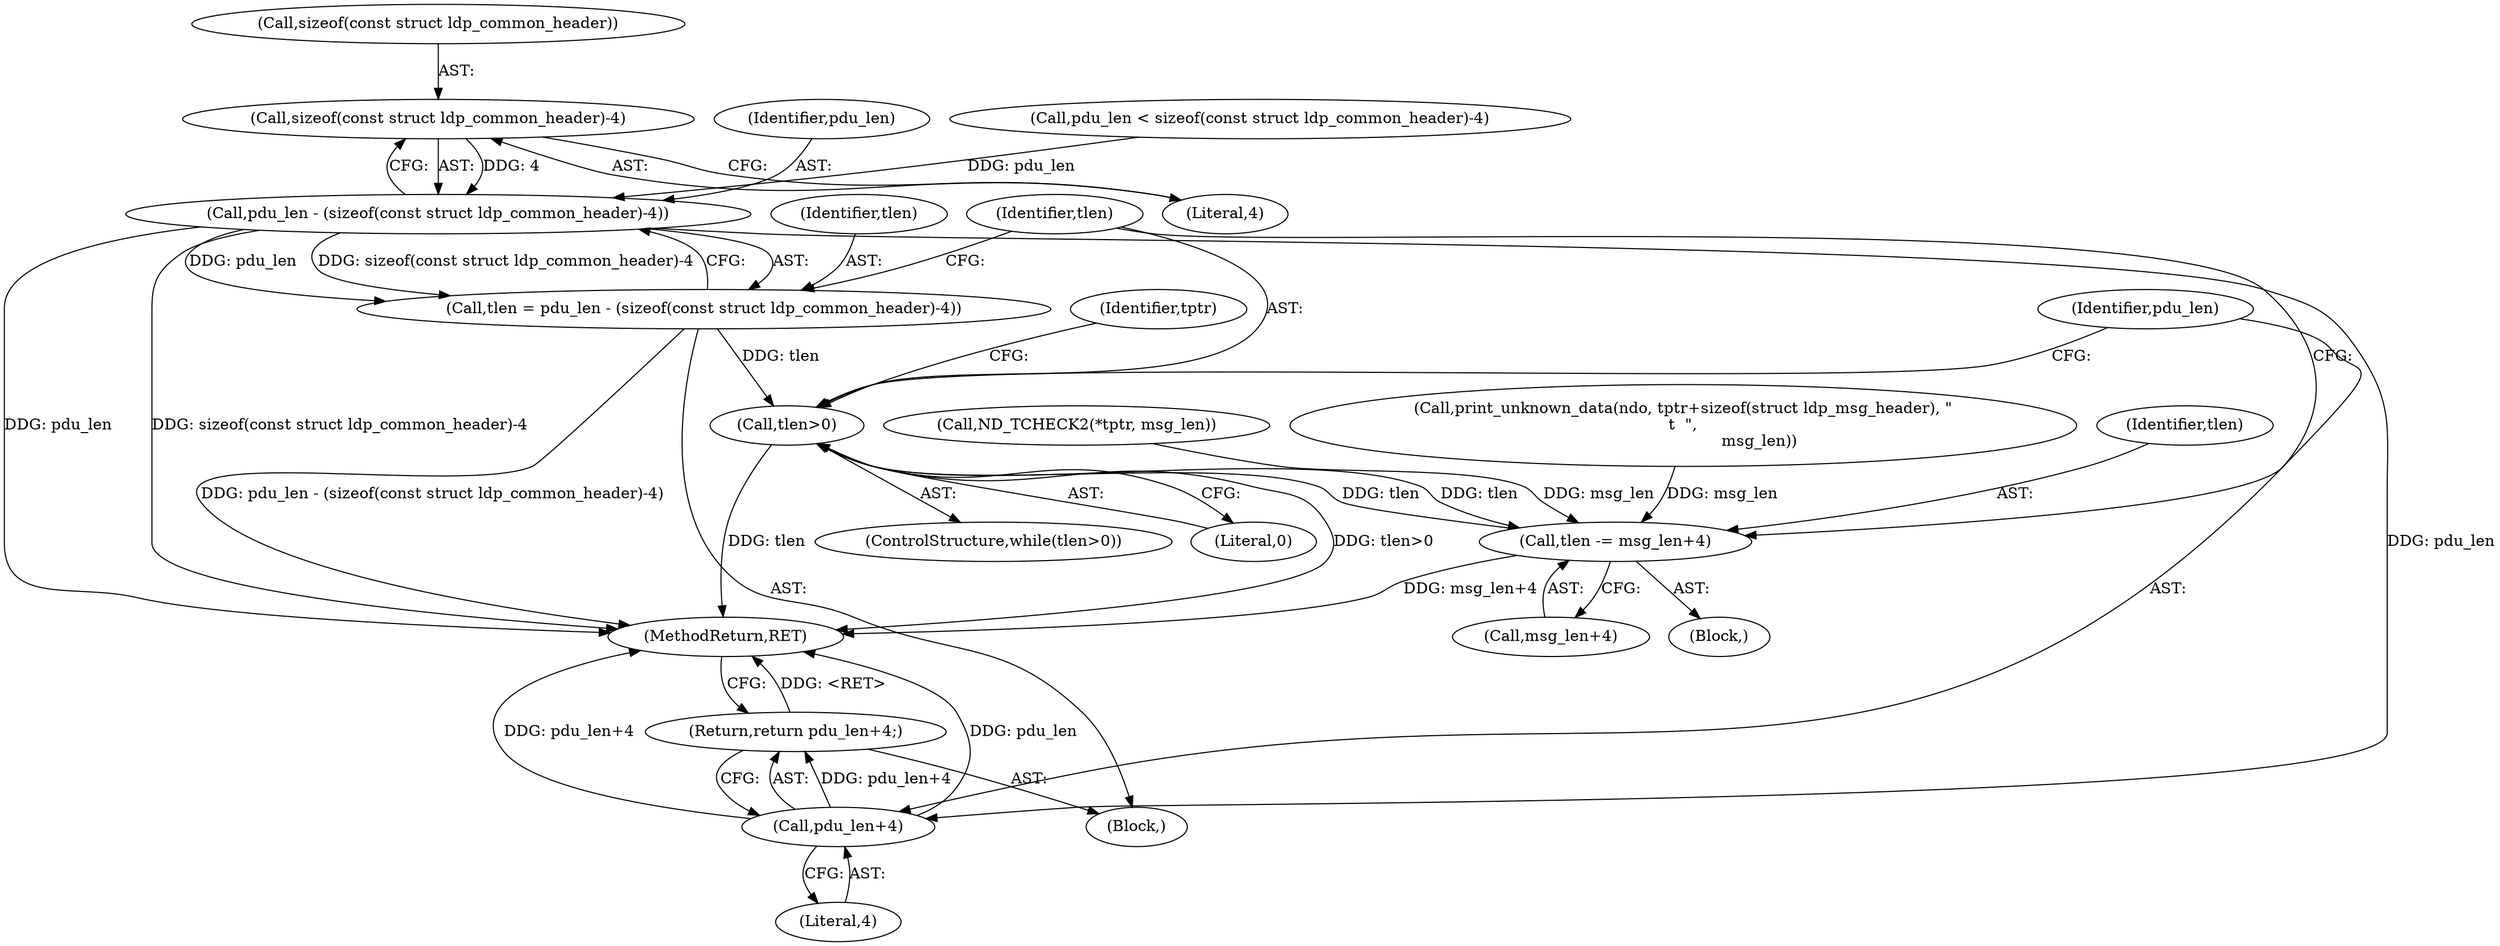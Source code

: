 digraph "0_tcpdump_aa5c6b710dfd8020d2c908d6b3bd41f1da719b3b@API" {
"1000252" [label="(Call,sizeof(const struct ldp_common_header)-4)"];
"1000250" [label="(Call,pdu_len - (sizeof(const struct ldp_common_header)-4))"];
"1000248" [label="(Call,tlen = pdu_len - (sizeof(const struct ldp_common_header)-4))"];
"1000257" [label="(Call,tlen>0)"];
"1000437" [label="(Call,tlen -= msg_len+4)"];
"1000443" [label="(Call,pdu_len+4)"];
"1000442" [label="(Return,return pdu_len+4;)"];
"1000442" [label="(Return,return pdu_len+4;)"];
"1000258" [label="(Identifier,tlen)"];
"1000444" [label="(Identifier,pdu_len)"];
"1000248" [label="(Call,tlen = pdu_len - (sizeof(const struct ldp_common_header)-4))"];
"1000263" [label="(Identifier,tptr)"];
"1000438" [label="(Identifier,tlen)"];
"1000252" [label="(Call,sizeof(const struct ldp_common_header)-4)"];
"1000255" [label="(Literal,4)"];
"1000439" [label="(Call,msg_len+4)"];
"1000443" [label="(Call,pdu_len+4)"];
"1000445" [label="(Literal,4)"];
"1000251" [label="(Identifier,pdu_len)"];
"1000257" [label="(Call,tlen>0)"];
"1000249" [label="(Identifier,tlen)"];
"1000117" [label="(Block,)"];
"1000256" [label="(ControlStructure,while(tlen>0))"];
"1000259" [label="(Literal,0)"];
"1000250" [label="(Call,pdu_len - (sizeof(const struct ldp_common_header)-4))"];
"1000253" [label="(Call,sizeof(const struct ldp_common_header))"];
"1000455" [label="(MethodReturn,RET)"];
"1000437" [label="(Call,tlen -= msg_len+4)"];
"1000357" [label="(Call,ND_TCHECK2(*tptr, msg_len))"];
"1000424" [label="(Call,print_unknown_data(ndo, tptr+sizeof(struct ldp_msg_header), \"\n\t  \",\n                               msg_len))"];
"1000175" [label="(Call,pdu_len < sizeof(const struct ldp_common_header)-4)"];
"1000260" [label="(Block,)"];
"1000252" -> "1000250"  [label="AST: "];
"1000252" -> "1000255"  [label="CFG: "];
"1000253" -> "1000252"  [label="AST: "];
"1000255" -> "1000252"  [label="AST: "];
"1000250" -> "1000252"  [label="CFG: "];
"1000252" -> "1000250"  [label="DDG: 4"];
"1000250" -> "1000248"  [label="AST: "];
"1000251" -> "1000250"  [label="AST: "];
"1000248" -> "1000250"  [label="CFG: "];
"1000250" -> "1000455"  [label="DDG: pdu_len"];
"1000250" -> "1000455"  [label="DDG: sizeof(const struct ldp_common_header)-4"];
"1000250" -> "1000248"  [label="DDG: pdu_len"];
"1000250" -> "1000248"  [label="DDG: sizeof(const struct ldp_common_header)-4"];
"1000175" -> "1000250"  [label="DDG: pdu_len"];
"1000250" -> "1000443"  [label="DDG: pdu_len"];
"1000248" -> "1000117"  [label="AST: "];
"1000249" -> "1000248"  [label="AST: "];
"1000258" -> "1000248"  [label="CFG: "];
"1000248" -> "1000455"  [label="DDG: pdu_len - (sizeof(const struct ldp_common_header)-4)"];
"1000248" -> "1000257"  [label="DDG: tlen"];
"1000257" -> "1000256"  [label="AST: "];
"1000257" -> "1000259"  [label="CFG: "];
"1000258" -> "1000257"  [label="AST: "];
"1000259" -> "1000257"  [label="AST: "];
"1000263" -> "1000257"  [label="CFG: "];
"1000444" -> "1000257"  [label="CFG: "];
"1000257" -> "1000455"  [label="DDG: tlen"];
"1000257" -> "1000455"  [label="DDG: tlen>0"];
"1000437" -> "1000257"  [label="DDG: tlen"];
"1000257" -> "1000437"  [label="DDG: tlen"];
"1000437" -> "1000260"  [label="AST: "];
"1000437" -> "1000439"  [label="CFG: "];
"1000438" -> "1000437"  [label="AST: "];
"1000439" -> "1000437"  [label="AST: "];
"1000258" -> "1000437"  [label="CFG: "];
"1000437" -> "1000455"  [label="DDG: msg_len+4"];
"1000424" -> "1000437"  [label="DDG: msg_len"];
"1000357" -> "1000437"  [label="DDG: msg_len"];
"1000443" -> "1000442"  [label="AST: "];
"1000443" -> "1000445"  [label="CFG: "];
"1000444" -> "1000443"  [label="AST: "];
"1000445" -> "1000443"  [label="AST: "];
"1000442" -> "1000443"  [label="CFG: "];
"1000443" -> "1000455"  [label="DDG: pdu_len+4"];
"1000443" -> "1000455"  [label="DDG: pdu_len"];
"1000443" -> "1000442"  [label="DDG: pdu_len+4"];
"1000442" -> "1000117"  [label="AST: "];
"1000455" -> "1000442"  [label="CFG: "];
"1000442" -> "1000455"  [label="DDG: <RET>"];
}
